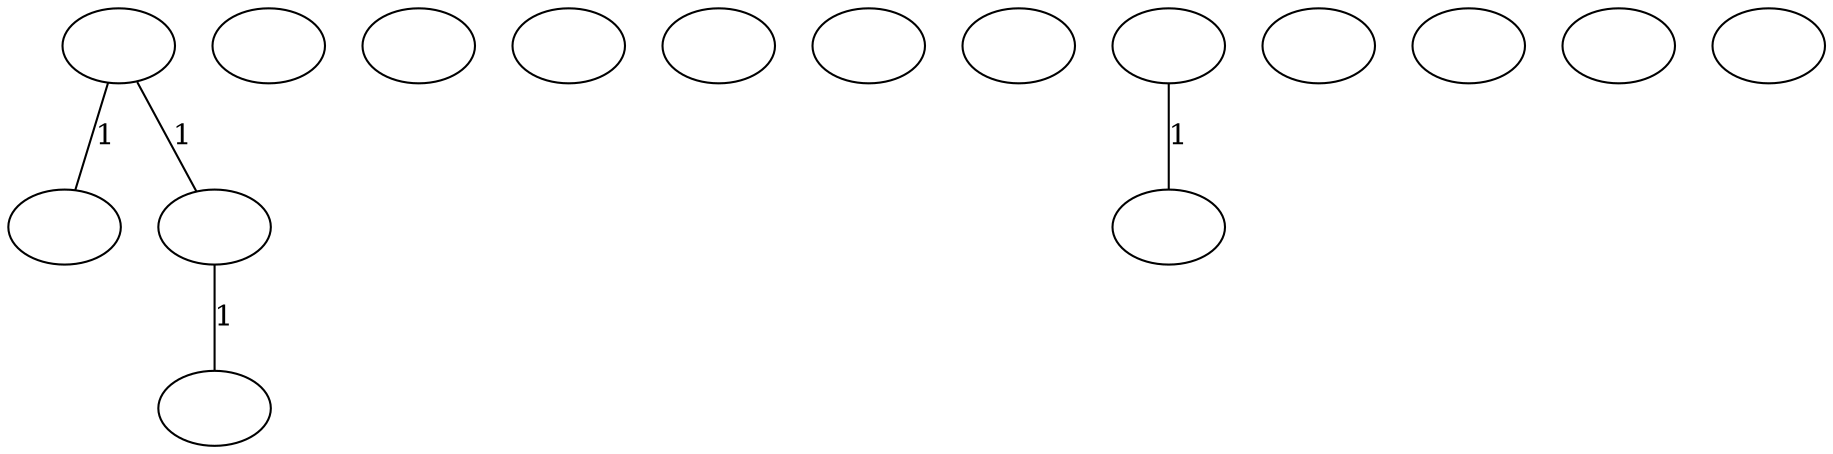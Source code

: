 graph G {
0[label="" pos="0,0!"];
1[label="" pos="100,0!"];
2[label="" pos="200,0!"];
3[label="" pos="300,0!"];
4[label="" pos="0,100!"];
5[label="" pos="100,100!"];
6[label="" pos="200,100!"];
7[label="" pos="300,100!"];
8[label="" pos="0,200!"];
9[label="" pos="100,200!"];
10[label="" pos="200,200!"];
11[label="" pos="300,200!"];
12[label="" pos="0,300!"];
13[label="" pos="100,300!"];
14[label="" pos="200,300!"];
15[label="" pos="300,300!"];
0--1 [label="1"];
0--4 [label="1"];
4--8 [label="1"];
10--14 [label="1"];
}
